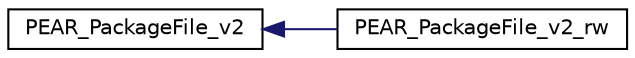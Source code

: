 digraph "Graphical Class Hierarchy"
{
 // LATEX_PDF_SIZE
  edge [fontname="Helvetica",fontsize="10",labelfontname="Helvetica",labelfontsize="10"];
  node [fontname="Helvetica",fontsize="10",shape=record];
  rankdir="LR";
  Node0 [label="PEAR_PackageFile_v2",height=0.2,width=0.4,color="black", fillcolor="white", style="filled",URL="$classPEAR__PackageFile__v2.html",tooltip=" "];
  Node0 -> Node1 [dir="back",color="midnightblue",fontsize="10",style="solid",fontname="Helvetica"];
  Node1 [label="PEAR_PackageFile_v2_rw",height=0.2,width=0.4,color="black", fillcolor="white", style="filled",URL="$classPEAR__PackageFile__v2__rw.html",tooltip=" "];
}
